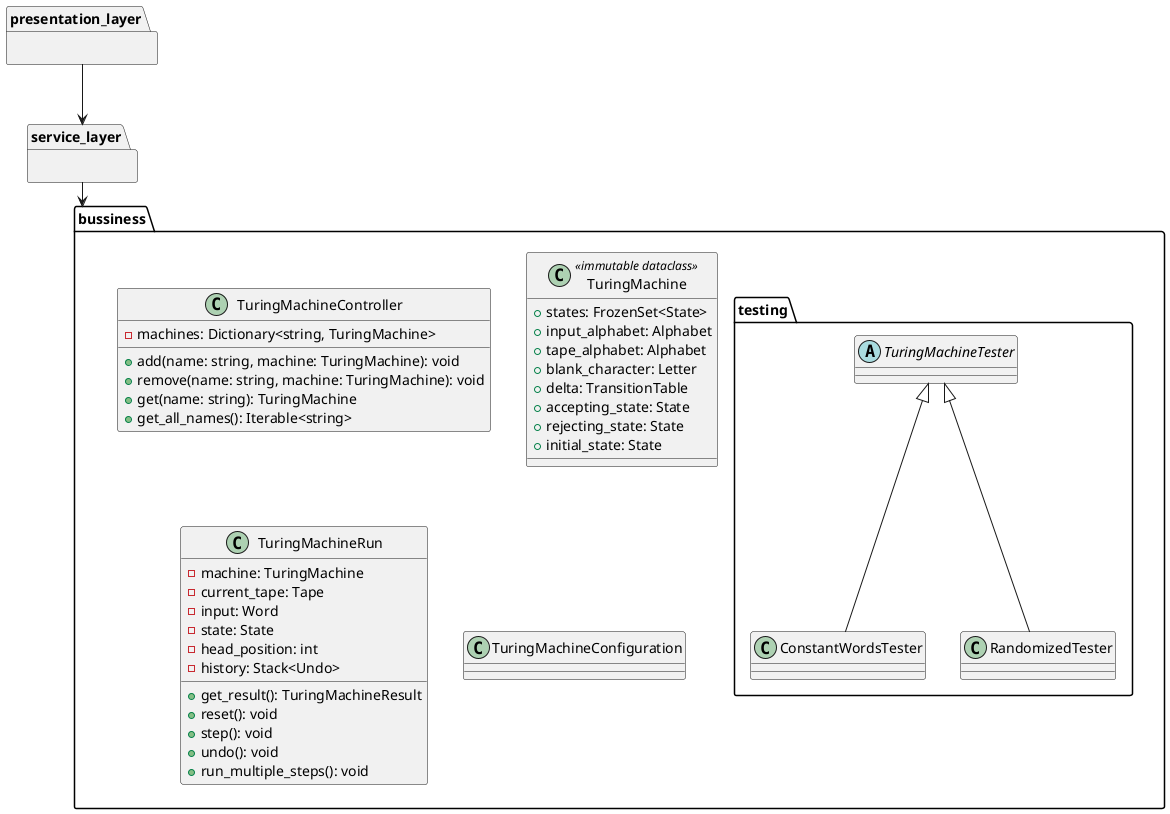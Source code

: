 @startuml



package bussiness {
    class TuringMachineController {
        - machines: Dictionary<string, TuringMachine>

        + add(name: string, machine: TuringMachine): void
        + remove(name: string, machine: TuringMachine): void
        + get(name: string): TuringMachine
        + get_all_names(): Iterable<string>
    }


    class TuringMachine <<immutable dataclass>> {
        + states: FrozenSet<State>
        + input_alphabet: Alphabet
        + tape_alphabet: Alphabet
        + blank_character: Letter
        + delta: TransitionTable
        + accepting_state: State
        + rejecting_state: State
        + initial_state: State

    }

    class TuringMachineRun {
       - machine: TuringMachine
       - current_tape: Tape
       - input: Word
       - state: State
       - head_position: int
       - history: Stack<Undo>

       + get_result(): TuringMachineResult
       + reset(): void
       + step(): void
       + undo(): void
       + run_multiple_steps(): void
    }

    class TuringMachineConfiguration {

    }

package testing {
    abstract class TuringMachineTester {

    }

    class ConstantWordsTester {

    }

    class RandomizedTester {

    }

    ConstantWordsTester -u-|> TuringMachineTester
    RandomizedTester -u-|> TuringMachineTester

    }
}


package service_layer {

}

package presentation_layer {

}

service_layer -d-> bussiness
presentation_layer -d-> service_layer

@enduml